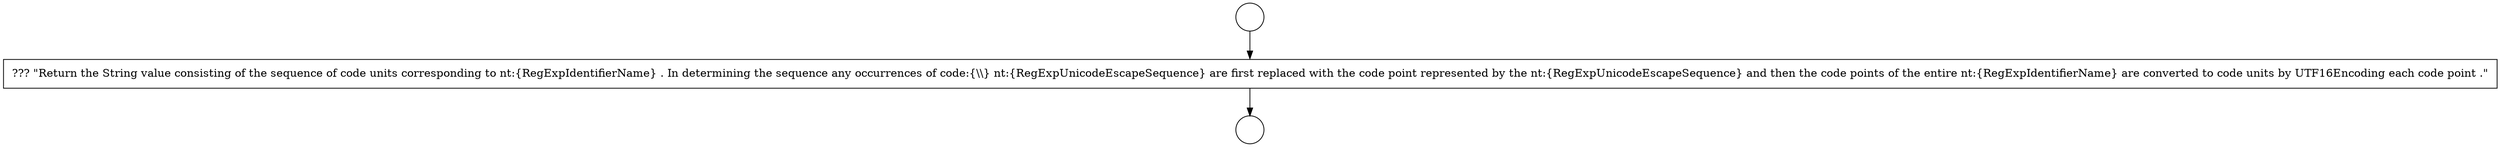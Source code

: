 digraph {
  node13356 [shape=circle label=" " color="black" fillcolor="white" style=filled]
  node13358 [shape=none, margin=0, label=<<font color="black">
    <table border="0" cellborder="1" cellspacing="0" cellpadding="10">
      <tr><td align="left">??? &quot;Return the String value consisting of the sequence of code units corresponding to nt:{RegExpIdentifierName} . In determining the sequence any occurrences of code:{\\\\} nt:{RegExpUnicodeEscapeSequence} are first replaced with the code point represented by the nt:{RegExpUnicodeEscapeSequence} and then the code points of the entire nt:{RegExpIdentifierName} are converted to code units by UTF16Encoding each code point .&quot;</td></tr>
    </table>
  </font>> color="black" fillcolor="white" style=filled]
  node13357 [shape=circle label=" " color="black" fillcolor="white" style=filled]
  node13356 -> node13358 [ color="black"]
  node13358 -> node13357 [ color="black"]
}
